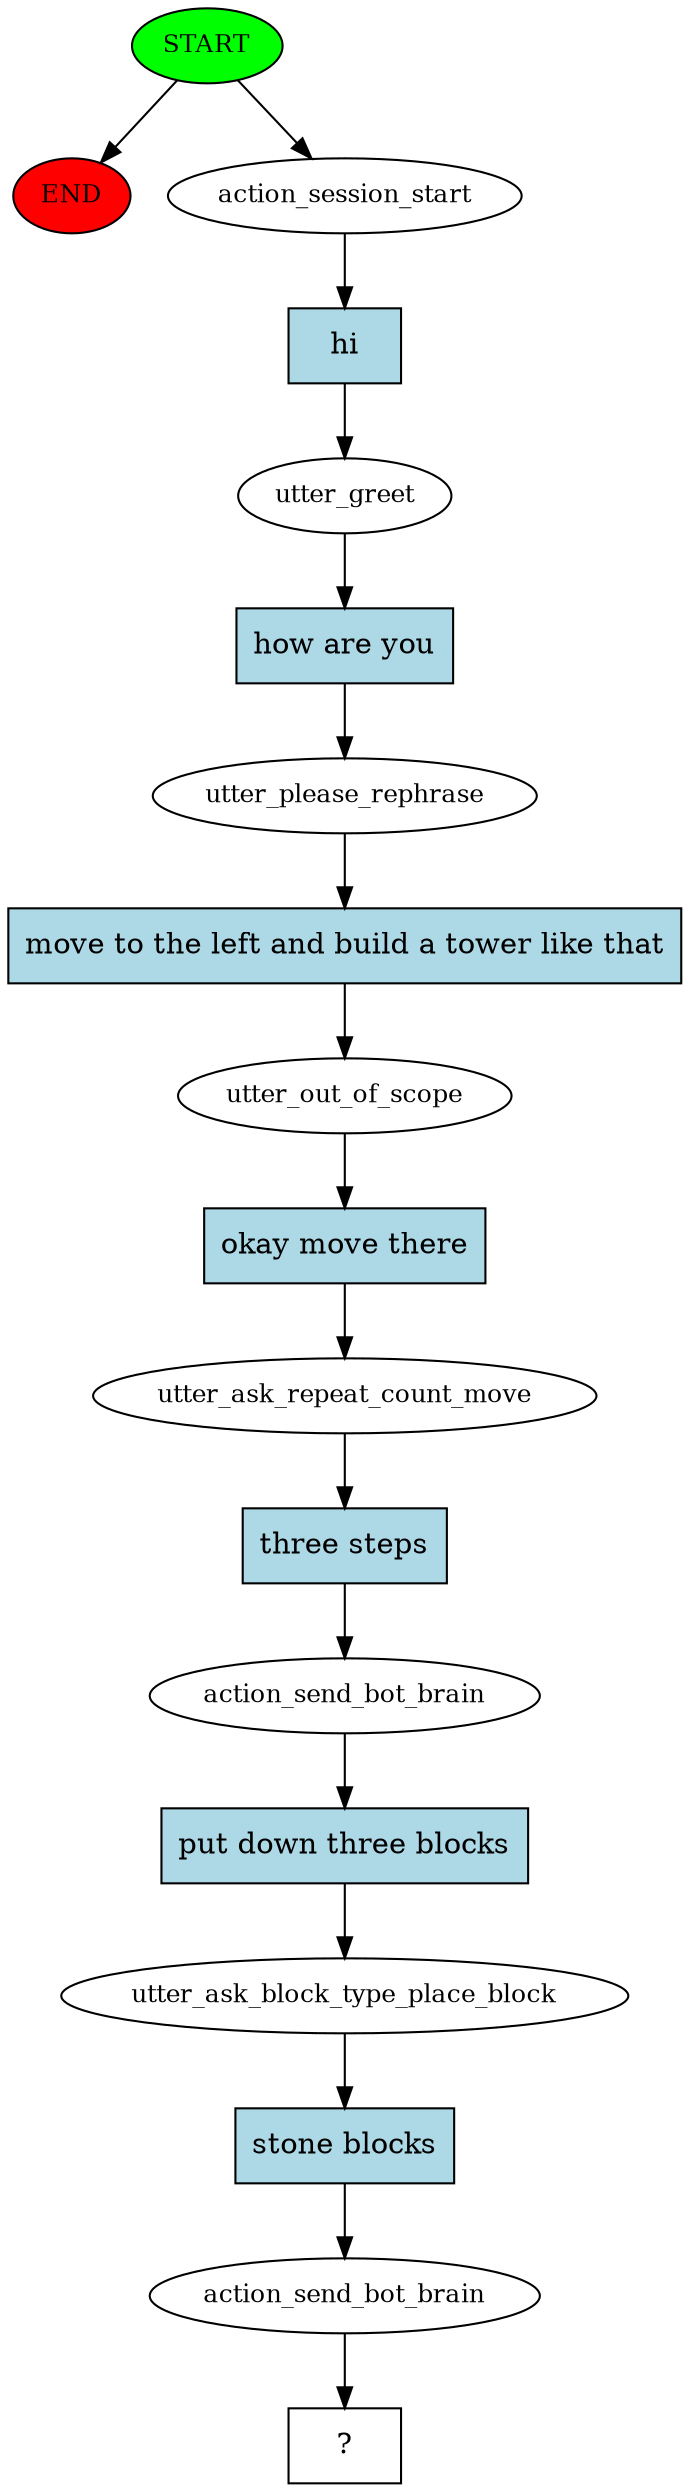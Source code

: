 digraph  {
0 [class="start active", fillcolor=green, fontsize=12, label=START, style=filled];
"-1" [class=end, fillcolor=red, fontsize=12, label=END, style=filled];
1 [class=active, fontsize=12, label=action_session_start];
2 [class=active, fontsize=12, label=utter_greet];
3 [class=active, fontsize=12, label=utter_please_rephrase];
4 [class=active, fontsize=12, label=utter_out_of_scope];
5 [class=active, fontsize=12, label=utter_ask_repeat_count_move];
6 [class=active, fontsize=12, label=action_send_bot_brain];
7 [class=active, fontsize=12, label=utter_ask_block_type_place_block];
8 [class=active, fontsize=12, label=action_send_bot_brain];
9 [class="intent dashed active", label="  ?  ", shape=rect];
10 [class="intent active", fillcolor=lightblue, label=hi, shape=rect, style=filled];
11 [class="intent active", fillcolor=lightblue, label="how are you", shape=rect, style=filled];
12 [class="intent active", fillcolor=lightblue, label="move to the left and build a tower like that", shape=rect, style=filled];
13 [class="intent active", fillcolor=lightblue, label="okay move there", shape=rect, style=filled];
14 [class="intent active", fillcolor=lightblue, label="three steps", shape=rect, style=filled];
15 [class="intent active", fillcolor=lightblue, label="put down three blocks", shape=rect, style=filled];
16 [class="intent active", fillcolor=lightblue, label="stone blocks", shape=rect, style=filled];
0 -> "-1"  [class="", key=NONE, label=""];
0 -> 1  [class=active, key=NONE, label=""];
1 -> 10  [class=active, key=0];
2 -> 11  [class=active, key=0];
3 -> 12  [class=active, key=0];
4 -> 13  [class=active, key=0];
5 -> 14  [class=active, key=0];
6 -> 15  [class=active, key=0];
7 -> 16  [class=active, key=0];
8 -> 9  [class=active, key=NONE, label=""];
10 -> 2  [class=active, key=0];
11 -> 3  [class=active, key=0];
12 -> 4  [class=active, key=0];
13 -> 5  [class=active, key=0];
14 -> 6  [class=active, key=0];
15 -> 7  [class=active, key=0];
16 -> 8  [class=active, key=0];
}
